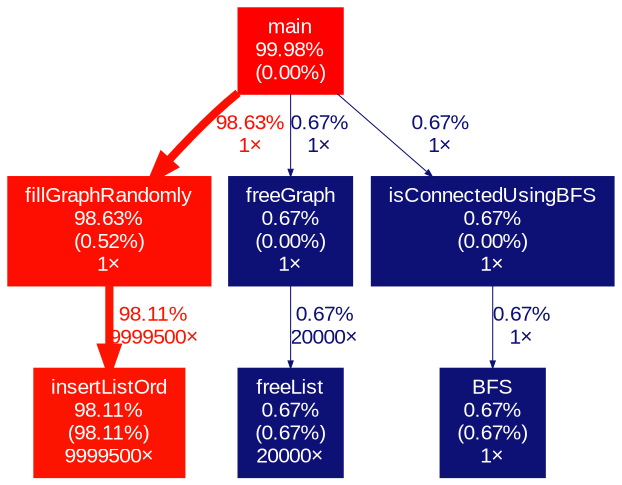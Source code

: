 digraph {
	graph [fontname=Arial, nodesep=0.125, ranksep=0.25];
	node [fontcolor=white, fontname=Arial, height=0, shape=box, style=filled, width=0];
	edge [fontname=Arial];
	1 [color="#ff0000", fontcolor="#ffffff", fontsize="10.00", label="main\n99.98%\n(0.00%)"];
	1 -> 2 [arrowsize="0.99", color="#fd0e00", fontcolor="#fd0e00", fontsize="10.00", label="98.63%\n1×", labeldistance="3.95", penwidth="3.95"];
	1 -> 6 [arrowsize="0.35", color="#0d1074", fontcolor="#0d1074", fontsize="10.00", label="0.67%\n1×", labeldistance="0.50", penwidth="0.50"];
	1 -> 7 [arrowsize="0.35", color="#0d1074", fontcolor="#0d1074", fontsize="10.00", label="0.67%\n1×", labeldistance="0.50", penwidth="0.50"];
	2 [color="#fd0e00", fontcolor="#ffffff", fontsize="10.00", label="fillGraphRandomly\n98.63%\n(0.52%)\n1×"];
	2 -> 3 [arrowsize="0.99", color="#fc1400", fontcolor="#fc1400", fontsize="10.00", label="98.11%\n9999500×", labeldistance="3.92", penwidth="3.92"];
	3 [color="#fc1400", fontcolor="#ffffff", fontsize="10.00", label="insertListOrd\n98.11%\n(98.11%)\n9999500×"];
	4 [color="#0d1074", fontcolor="#ffffff", fontsize="10.00", label="freeList\n0.67%\n(0.67%)\n20000×"];
	5 [color="#0d1074", fontcolor="#ffffff", fontsize="10.00", label="BFS\n0.67%\n(0.67%)\n1×"];
	6 [color="#0d1074", fontcolor="#ffffff", fontsize="10.00", label="freeGraph\n0.67%\n(0.00%)\n1×"];
	6 -> 4 [arrowsize="0.35", color="#0d1074", fontcolor="#0d1074", fontsize="10.00", label="0.67%\n20000×", labeldistance="0.50", penwidth="0.50"];
	7 [color="#0d1074", fontcolor="#ffffff", fontsize="10.00", label="isConnectedUsingBFS\n0.67%\n(0.00%)\n1×"];
	7 -> 5 [arrowsize="0.35", color="#0d1074", fontcolor="#0d1074", fontsize="10.00", label="0.67%\n1×", labeldistance="0.50", penwidth="0.50"];
}
